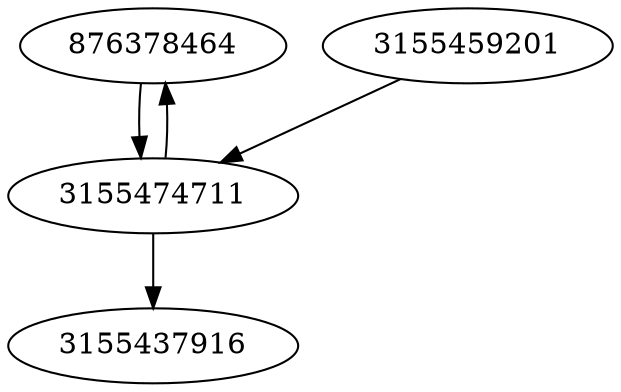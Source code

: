 strict digraph  {
876378464;
3155459201;
3155437916;
3155474711;
876378464 -> 3155474711;
3155459201 -> 3155474711;
3155474711 -> 3155437916;
3155474711 -> 876378464;
}
